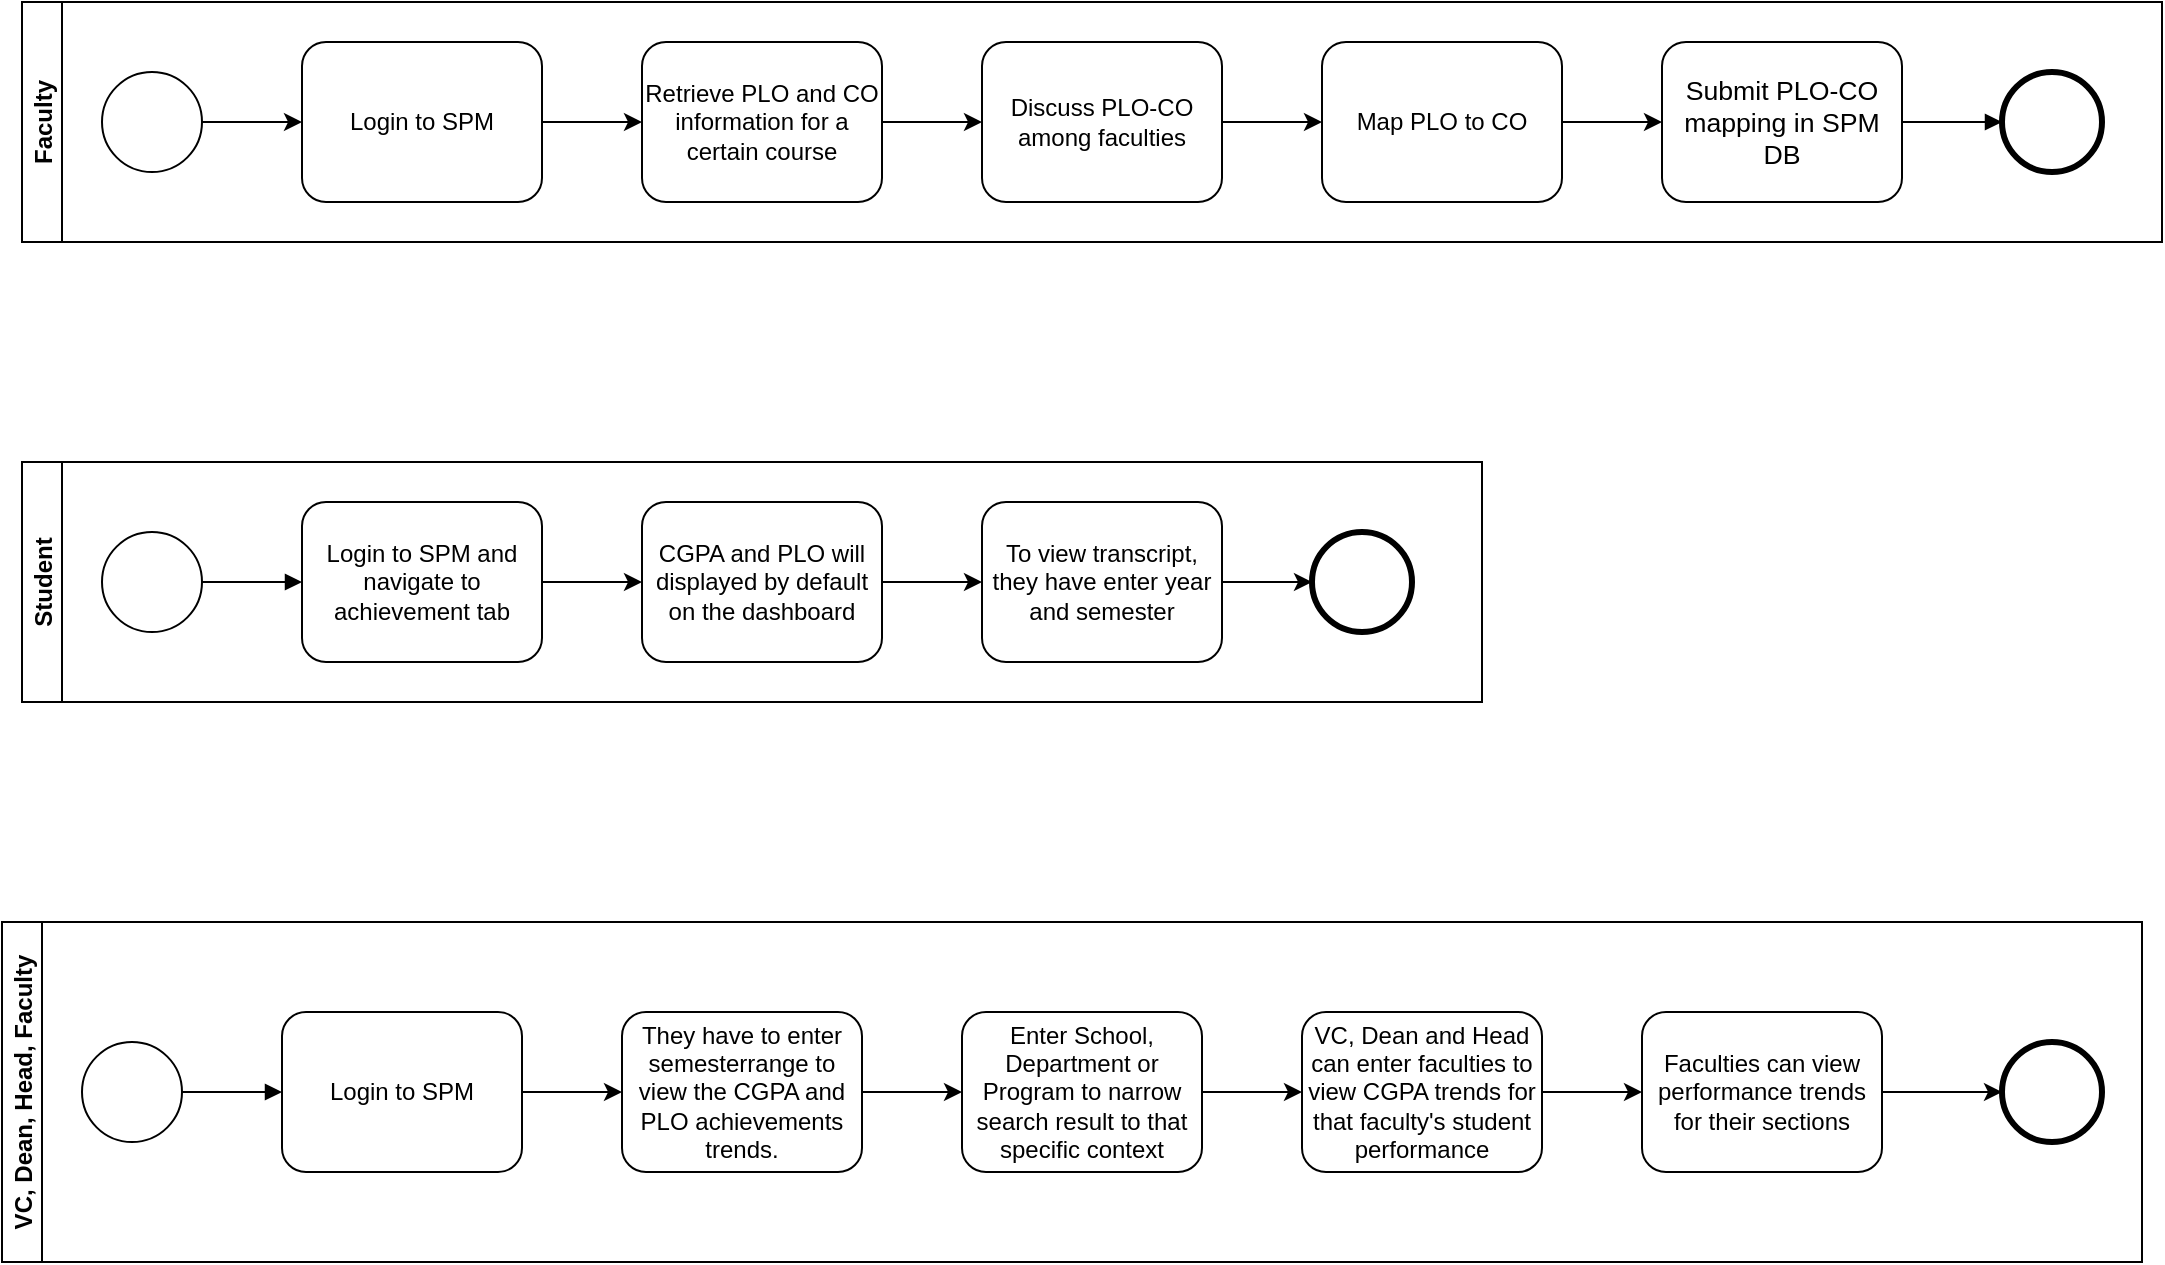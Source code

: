 <mxfile version="14.6.0" type="device"><diagram id="prtHgNgQTEPvFCAcTncT" name="Page-1"><mxGraphModel dx="747" dy="815" grid="1" gridSize="10" guides="1" tooltips="1" connect="1" arrows="1" fold="1" page="1" pageScale="1" pageWidth="100" pageHeight="100" math="0" shadow="0"><root><mxCell id="0"/><mxCell id="1" parent="0"/><mxCell id="5oM3blWk7Kuxun4V_PM9-3" value="Student" style="swimlane;startSize=20;horizontal=0;" parent="1" vertex="1"><mxGeometry x="770" y="265" width="730" height="120" as="geometry"/></mxCell><mxCell id="5oM3blWk7Kuxun4V_PM9-4" value="" style="shape=mxgraph.bpmn.shape;html=1;verticalLabelPosition=bottom;labelBackgroundColor=#ffffff;verticalAlign=top;align=center;perimeter=ellipsePerimeter;outlineConnect=0;outline=standard;symbol=general;" parent="5oM3blWk7Kuxun4V_PM9-3" vertex="1"><mxGeometry x="40" y="35" width="50" height="50" as="geometry"/></mxCell><mxCell id="pwnVPDoawGs5g6XkAdli-11" value="Login to SPM and navigate to achievement tab" style="shape=ext;rounded=1;html=1;whiteSpace=wrap;" vertex="1" parent="5oM3blWk7Kuxun4V_PM9-3"><mxGeometry x="140" y="20" width="120" height="80" as="geometry"/></mxCell><mxCell id="A_dY6HdCUkVLB8Uq_ECc-7" value="" style="endArrow=block;endFill=1;endSize=6;html=1;exitX=1;exitY=0.5;exitDx=0;exitDy=0;entryX=0;entryY=0.5;entryDx=0;entryDy=0;" parent="5oM3blWk7Kuxun4V_PM9-3" source="5oM3blWk7Kuxun4V_PM9-4" target="pwnVPDoawGs5g6XkAdli-11" edge="1"><mxGeometry width="100" relative="1" as="geometry"><mxPoint x="110" y="70" as="sourcePoint"/><mxPoint x="130" y="80" as="targetPoint"/></mxGeometry></mxCell><mxCell id="pwnVPDoawGs5g6XkAdli-21" style="edgeStyle=none;rounded=0;orthogonalLoop=1;jettySize=auto;html=1;exitX=1;exitY=0.5;exitDx=0;exitDy=0;entryX=0;entryY=0.5;entryDx=0;entryDy=0;" edge="1" parent="5oM3blWk7Kuxun4V_PM9-3" source="pwnVPDoawGs5g6XkAdli-13" target="pwnVPDoawGs5g6XkAdli-15"><mxGeometry relative="1" as="geometry"/></mxCell><mxCell id="pwnVPDoawGs5g6XkAdli-13" value="CGPA and PLO will displayed by default on the dashboard" style="shape=ext;rounded=1;html=1;whiteSpace=wrap;" vertex="1" parent="5oM3blWk7Kuxun4V_PM9-3"><mxGeometry x="310" y="20" width="120" height="80" as="geometry"/></mxCell><mxCell id="pwnVPDoawGs5g6XkAdli-14" value="" style="edgeStyle=none;rounded=0;orthogonalLoop=1;jettySize=auto;html=1;" edge="1" parent="5oM3blWk7Kuxun4V_PM9-3" source="pwnVPDoawGs5g6XkAdli-11" target="pwnVPDoawGs5g6XkAdli-13"><mxGeometry relative="1" as="geometry"/></mxCell><mxCell id="pwnVPDoawGs5g6XkAdli-24" style="edgeStyle=none;rounded=0;orthogonalLoop=1;jettySize=auto;html=1;exitX=1;exitY=0.5;exitDx=0;exitDy=0;entryX=0;entryY=0.5;entryDx=0;entryDy=0;" edge="1" parent="5oM3blWk7Kuxun4V_PM9-3" source="pwnVPDoawGs5g6XkAdli-15" target="pwnVPDoawGs5g6XkAdli-23"><mxGeometry relative="1" as="geometry"/></mxCell><mxCell id="pwnVPDoawGs5g6XkAdli-15" value="To view transcript, they have enter year and semester" style="shape=ext;rounded=1;html=1;whiteSpace=wrap;" vertex="1" parent="5oM3blWk7Kuxun4V_PM9-3"><mxGeometry x="480" y="20" width="120" height="80" as="geometry"/></mxCell><mxCell id="pwnVPDoawGs5g6XkAdli-23" value="" style="shape=mxgraph.bpmn.shape;html=1;verticalLabelPosition=bottom;labelBackgroundColor=#ffffff;verticalAlign=top;align=center;perimeter=ellipsePerimeter;outlineConnect=0;outline=end;symbol=general;" vertex="1" parent="5oM3blWk7Kuxun4V_PM9-3"><mxGeometry x="645" y="35" width="50" height="50" as="geometry"/></mxCell><mxCell id="kaCUHAEkGt_EPg_1q8rQ-1" value="Faculty" style="swimlane;startSize=20;horizontal=0;" parent="1" vertex="1"><mxGeometry x="770" y="35" width="1070" height="120" as="geometry"/></mxCell><mxCell id="pwnVPDoawGs5g6XkAdli-4" style="edgeStyle=orthogonalEdgeStyle;rounded=0;orthogonalLoop=1;jettySize=auto;html=1;exitX=1;exitY=0.5;exitDx=0;exitDy=0;entryX=0;entryY=0.5;entryDx=0;entryDy=0;" edge="1" parent="kaCUHAEkGt_EPg_1q8rQ-1" source="kaCUHAEkGt_EPg_1q8rQ-2" target="pwnVPDoawGs5g6XkAdli-3"><mxGeometry relative="1" as="geometry"/></mxCell><mxCell id="kaCUHAEkGt_EPg_1q8rQ-2" value="" style="shape=mxgraph.bpmn.shape;html=1;verticalLabelPosition=bottom;labelBackgroundColor=#ffffff;verticalAlign=top;align=center;perimeter=ellipsePerimeter;outlineConnect=0;outline=standard;symbol=general;" parent="kaCUHAEkGt_EPg_1q8rQ-1" vertex="1"><mxGeometry x="40" y="35" width="50" height="50" as="geometry"/></mxCell><mxCell id="pwnVPDoawGs5g6XkAdli-6" style="edgeStyle=orthogonalEdgeStyle;rounded=0;orthogonalLoop=1;jettySize=auto;html=1;exitX=1;exitY=0.5;exitDx=0;exitDy=0;entryX=0;entryY=0.5;entryDx=0;entryDy=0;" edge="1" parent="kaCUHAEkGt_EPg_1q8rQ-1" source="pwnVPDoawGs5g6XkAdli-3" target="pwnVPDoawGs5g6XkAdli-5"><mxGeometry relative="1" as="geometry"/></mxCell><mxCell id="pwnVPDoawGs5g6XkAdli-3" value="Login to SPM" style="shape=ext;rounded=1;html=1;whiteSpace=wrap;" vertex="1" parent="kaCUHAEkGt_EPg_1q8rQ-1"><mxGeometry x="140" y="20" width="120" height="80" as="geometry"/></mxCell><mxCell id="pwnVPDoawGs5g6XkAdli-7" style="edgeStyle=orthogonalEdgeStyle;rounded=0;orthogonalLoop=1;jettySize=auto;html=1;exitX=1;exitY=0.5;exitDx=0;exitDy=0;entryX=0;entryY=0.5;entryDx=0;entryDy=0;" edge="1" parent="kaCUHAEkGt_EPg_1q8rQ-1" source="pwnVPDoawGs5g6XkAdli-5" target="A_dY6HdCUkVLB8Uq_ECc-2"><mxGeometry relative="1" as="geometry"/></mxCell><mxCell id="pwnVPDoawGs5g6XkAdli-5" value="Retrieve PLO and CO information for a certain course" style="shape=ext;rounded=1;html=1;whiteSpace=wrap;" vertex="1" parent="kaCUHAEkGt_EPg_1q8rQ-1"><mxGeometry x="310" y="20" width="120" height="80" as="geometry"/></mxCell><mxCell id="pwnVPDoawGs5g6XkAdli-9" style="edgeStyle=orthogonalEdgeStyle;rounded=0;orthogonalLoop=1;jettySize=auto;html=1;exitX=1;exitY=0.5;exitDx=0;exitDy=0;" edge="1" parent="kaCUHAEkGt_EPg_1q8rQ-1" source="A_dY6HdCUkVLB8Uq_ECc-2" target="pwnVPDoawGs5g6XkAdli-8"><mxGeometry relative="1" as="geometry"/></mxCell><mxCell id="A_dY6HdCUkVLB8Uq_ECc-2" value="Discuss PLO-CO among faculties" style="shape=ext;rounded=1;html=1;whiteSpace=wrap;" parent="kaCUHAEkGt_EPg_1q8rQ-1" vertex="1"><mxGeometry x="480" y="20" width="120" height="80" as="geometry"/></mxCell><mxCell id="pwnVPDoawGs5g6XkAdli-10" style="edgeStyle=orthogonalEdgeStyle;rounded=0;orthogonalLoop=1;jettySize=auto;html=1;exitX=1;exitY=0.5;exitDx=0;exitDy=0;entryX=0;entryY=0.5;entryDx=0;entryDy=0;" edge="1" parent="kaCUHAEkGt_EPg_1q8rQ-1" source="pwnVPDoawGs5g6XkAdli-8" target="kaCUHAEkGt_EPg_1q8rQ-3"><mxGeometry relative="1" as="geometry"/></mxCell><mxCell id="pwnVPDoawGs5g6XkAdli-8" value="Map PLO to CO" style="shape=ext;rounded=1;html=1;whiteSpace=wrap;" vertex="1" parent="kaCUHAEkGt_EPg_1q8rQ-1"><mxGeometry x="650" y="20" width="120" height="80" as="geometry"/></mxCell><mxCell id="kaCUHAEkGt_EPg_1q8rQ-3" value="&lt;span style=&quot;font-size: 10.0pt ; font-family: &amp;#34;arial&amp;#34; , sans-serif&quot;&gt;Submit PLO-CO mapping in SPM DB&lt;/span&gt;" style="shape=ext;rounded=1;html=1;whiteSpace=wrap;" parent="kaCUHAEkGt_EPg_1q8rQ-1" vertex="1"><mxGeometry x="820" y="20" width="120" height="80" as="geometry"/></mxCell><mxCell id="A_dY6HdCUkVLB8Uq_ECc-1" value="" style="shape=mxgraph.bpmn.shape;html=1;verticalLabelPosition=bottom;labelBackgroundColor=#ffffff;verticalAlign=top;align=center;perimeter=ellipsePerimeter;outlineConnect=0;outline=end;symbol=general;" parent="kaCUHAEkGt_EPg_1q8rQ-1" vertex="1"><mxGeometry x="990" y="35" width="50" height="50" as="geometry"/></mxCell><mxCell id="A_dY6HdCUkVLB8Uq_ECc-6" value="" style="endArrow=block;endFill=1;endSize=6;html=1;exitX=1;exitY=0.5;exitDx=0;exitDy=0;entryX=0;entryY=0.5;entryDx=0;entryDy=0;" parent="kaCUHAEkGt_EPg_1q8rQ-1" source="kaCUHAEkGt_EPg_1q8rQ-3" target="A_dY6HdCUkVLB8Uq_ECc-1" edge="1"><mxGeometry width="100" relative="1" as="geometry"><mxPoint x="840" y="-160" as="sourcePoint"/><mxPoint x="940" y="-160" as="targetPoint"/></mxGeometry></mxCell><mxCell id="pwnVPDoawGs5g6XkAdli-25" value="VC, Dean, Head, Faculty" style="swimlane;startSize=20;horizontal=0;" vertex="1" parent="1"><mxGeometry x="760" y="495" width="1070" height="170" as="geometry"/></mxCell><mxCell id="pwnVPDoawGs5g6XkAdli-26" value="" style="shape=mxgraph.bpmn.shape;html=1;verticalLabelPosition=bottom;labelBackgroundColor=#ffffff;verticalAlign=top;align=center;perimeter=ellipsePerimeter;outlineConnect=0;outline=standard;symbol=general;" vertex="1" parent="pwnVPDoawGs5g6XkAdli-25"><mxGeometry x="40" y="60" width="50" height="50" as="geometry"/></mxCell><mxCell id="pwnVPDoawGs5g6XkAdli-27" value="Login to SPM" style="shape=ext;rounded=1;html=1;whiteSpace=wrap;" vertex="1" parent="pwnVPDoawGs5g6XkAdli-25"><mxGeometry x="140" y="45" width="120" height="80" as="geometry"/></mxCell><mxCell id="pwnVPDoawGs5g6XkAdli-28" value="" style="endArrow=block;endFill=1;endSize=6;html=1;exitX=1;exitY=0.5;exitDx=0;exitDy=0;entryX=0;entryY=0.5;entryDx=0;entryDy=0;" edge="1" parent="pwnVPDoawGs5g6XkAdli-25" source="pwnVPDoawGs5g6XkAdli-26" target="pwnVPDoawGs5g6XkAdli-27"><mxGeometry width="100" relative="1" as="geometry"><mxPoint x="110" y="95" as="sourcePoint"/><mxPoint x="130" y="105" as="targetPoint"/></mxGeometry></mxCell><mxCell id="pwnVPDoawGs5g6XkAdli-35" value="&lt;p&gt;&lt;span&gt;They have to enter semesterrange to view the CGPA and PLO achievements trends.&lt;/span&gt;&lt;/p&gt;" style="shape=ext;rounded=1;html=1;whiteSpace=wrap;" vertex="1" parent="pwnVPDoawGs5g6XkAdli-25"><mxGeometry x="310" y="45" width="120" height="80" as="geometry"/></mxCell><mxCell id="pwnVPDoawGs5g6XkAdli-36" value="" style="edgeStyle=none;rounded=0;orthogonalLoop=1;jettySize=auto;html=1;" edge="1" parent="pwnVPDoawGs5g6XkAdli-25" source="pwnVPDoawGs5g6XkAdli-27" target="pwnVPDoawGs5g6XkAdli-35"><mxGeometry relative="1" as="geometry"/></mxCell><mxCell id="pwnVPDoawGs5g6XkAdli-37" value="Enter School, Department or Program to narrow search result to that specific context" style="shape=ext;rounded=1;html=1;whiteSpace=wrap;" vertex="1" parent="pwnVPDoawGs5g6XkAdli-25"><mxGeometry x="480" y="45" width="120" height="80" as="geometry"/></mxCell><mxCell id="pwnVPDoawGs5g6XkAdli-38" value="" style="edgeStyle=none;rounded=0;orthogonalLoop=1;jettySize=auto;html=1;" edge="1" parent="pwnVPDoawGs5g6XkAdli-25" source="pwnVPDoawGs5g6XkAdli-35" target="pwnVPDoawGs5g6XkAdli-37"><mxGeometry relative="1" as="geometry"/></mxCell><mxCell id="pwnVPDoawGs5g6XkAdli-40" value="VC, Dean and Head can enter faculties to view CGPA trends for that faculty's student performance" style="shape=ext;rounded=1;html=1;whiteSpace=wrap;" vertex="1" parent="pwnVPDoawGs5g6XkAdli-25"><mxGeometry x="650" y="45" width="120" height="80" as="geometry"/></mxCell><mxCell id="pwnVPDoawGs5g6XkAdli-41" value="" style="edgeStyle=none;rounded=0;orthogonalLoop=1;jettySize=auto;html=1;" edge="1" parent="pwnVPDoawGs5g6XkAdli-25" source="pwnVPDoawGs5g6XkAdli-37" target="pwnVPDoawGs5g6XkAdli-40"><mxGeometry relative="1" as="geometry"/></mxCell><mxCell id="pwnVPDoawGs5g6XkAdli-45" style="edgeStyle=none;rounded=0;orthogonalLoop=1;jettySize=auto;html=1;exitX=1;exitY=0.5;exitDx=0;exitDy=0;entryX=0;entryY=0.5;entryDx=0;entryDy=0;" edge="1" parent="pwnVPDoawGs5g6XkAdli-25" source="pwnVPDoawGs5g6XkAdli-42" target="pwnVPDoawGs5g6XkAdli-44"><mxGeometry relative="1" as="geometry"/></mxCell><mxCell id="pwnVPDoawGs5g6XkAdli-42" value="Faculties can view performance trends for their sections" style="shape=ext;rounded=1;html=1;whiteSpace=wrap;" vertex="1" parent="pwnVPDoawGs5g6XkAdli-25"><mxGeometry x="820" y="45" width="120" height="80" as="geometry"/></mxCell><mxCell id="pwnVPDoawGs5g6XkAdli-43" value="" style="edgeStyle=none;rounded=0;orthogonalLoop=1;jettySize=auto;html=1;" edge="1" parent="pwnVPDoawGs5g6XkAdli-25" source="pwnVPDoawGs5g6XkAdli-40" target="pwnVPDoawGs5g6XkAdli-42"><mxGeometry relative="1" as="geometry"/></mxCell><mxCell id="pwnVPDoawGs5g6XkAdli-44" value="" style="shape=mxgraph.bpmn.shape;html=1;verticalLabelPosition=bottom;labelBackgroundColor=#ffffff;verticalAlign=top;align=center;perimeter=ellipsePerimeter;outlineConnect=0;outline=end;symbol=general;" vertex="1" parent="pwnVPDoawGs5g6XkAdli-25"><mxGeometry x="1000" y="60" width="50" height="50" as="geometry"/></mxCell></root></mxGraphModel></diagram></mxfile>
